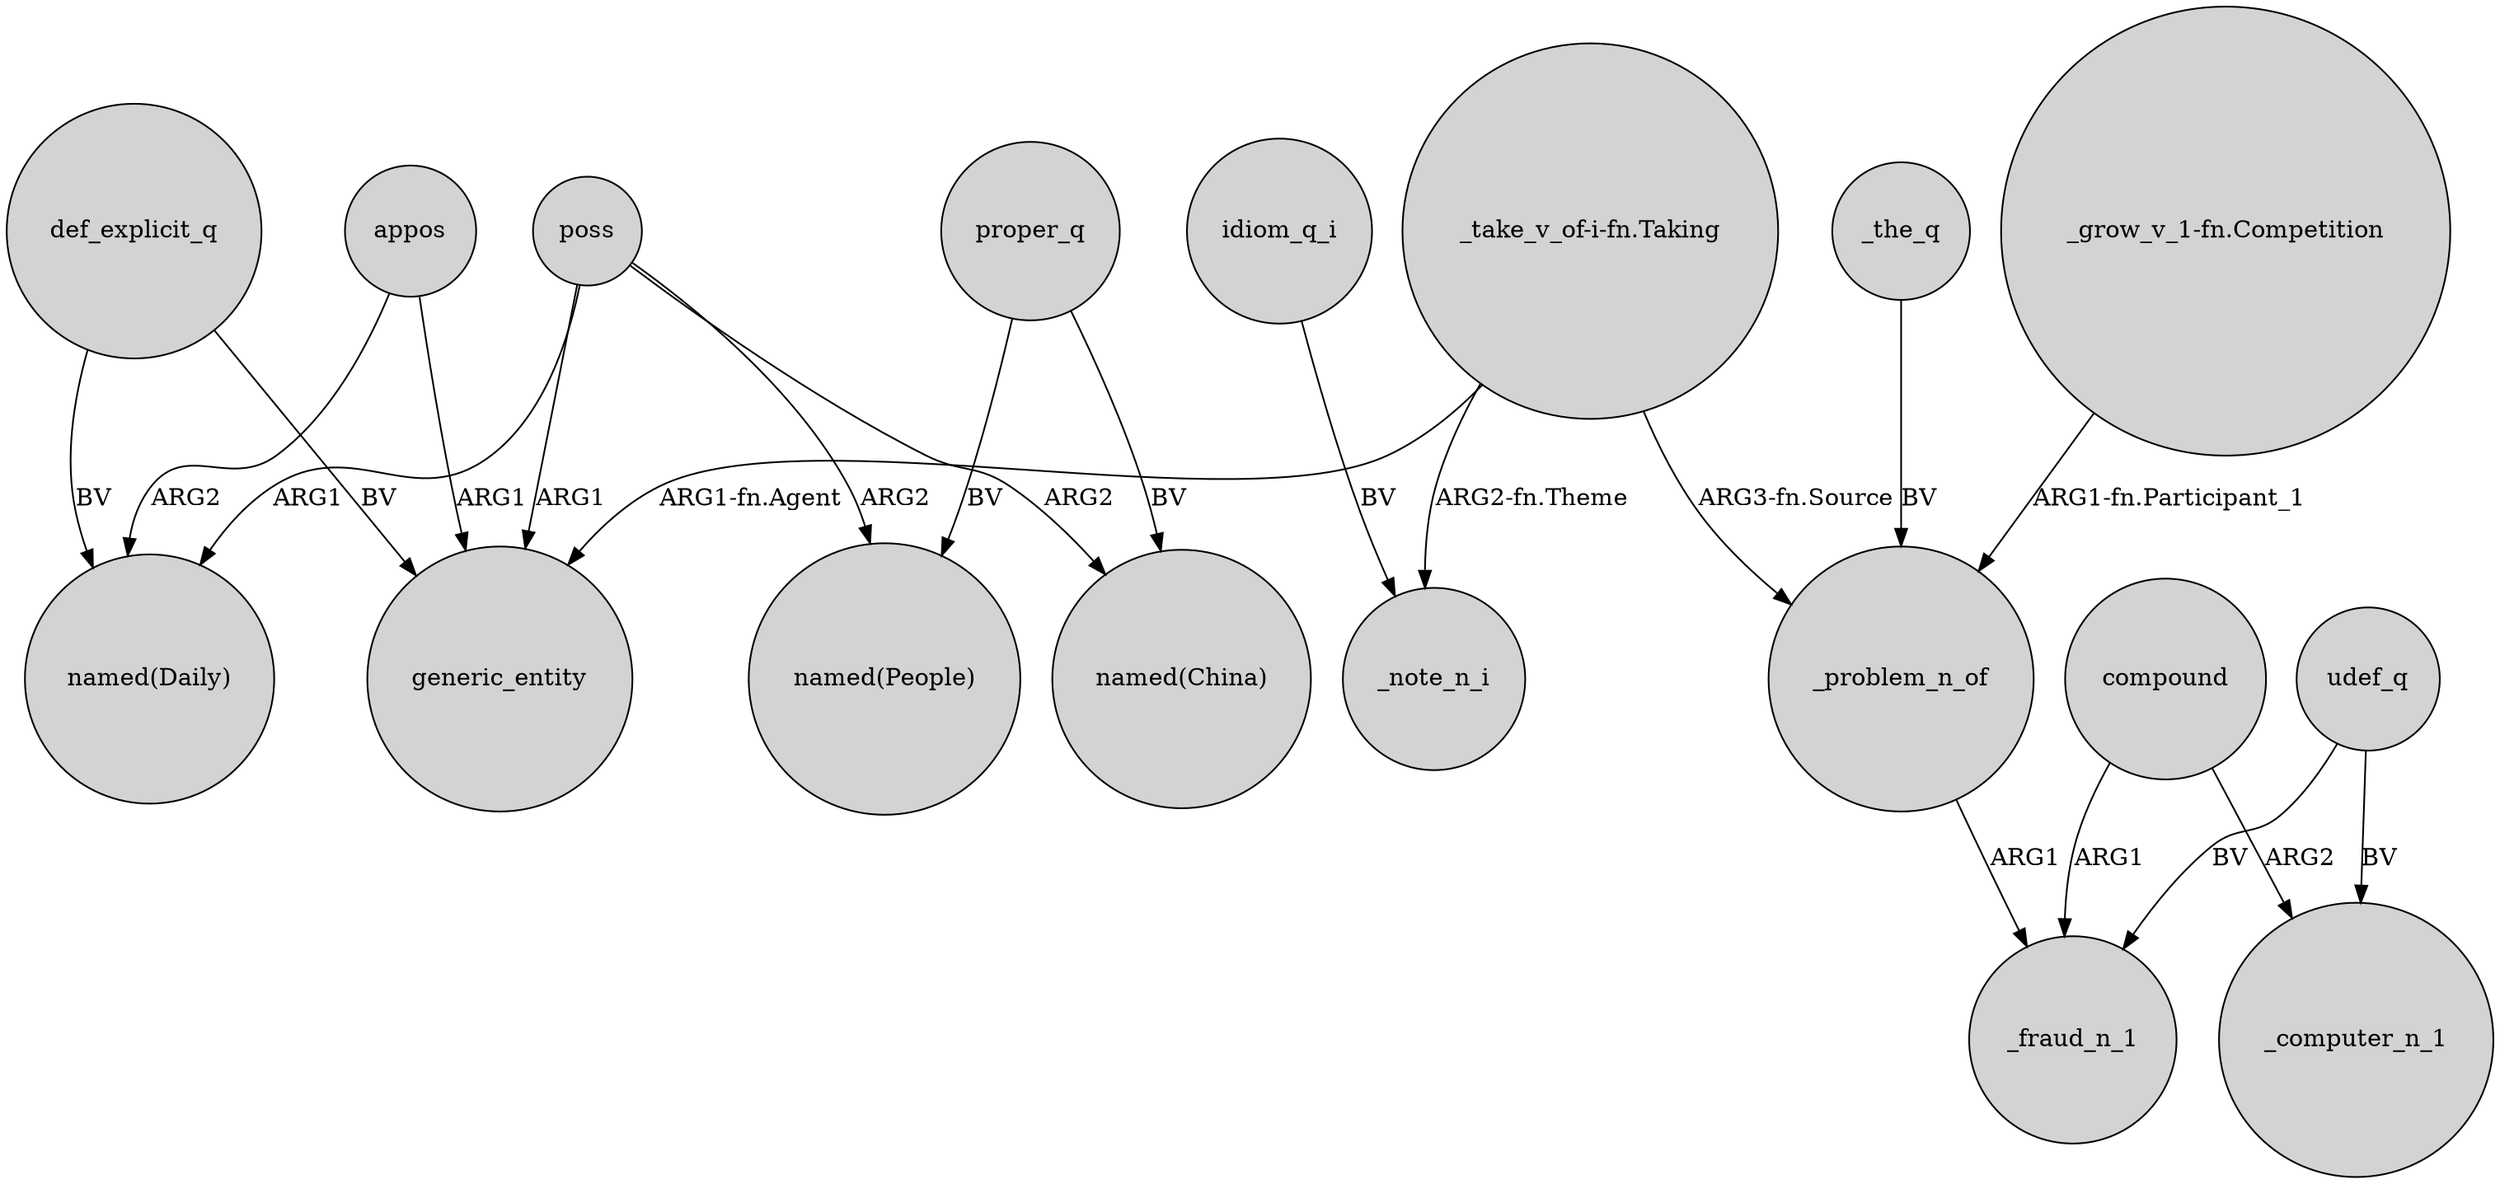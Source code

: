 digraph {
	node [shape=circle style=filled]
	def_explicit_q -> "named(Daily)" [label=BV]
	def_explicit_q -> generic_entity [label=BV]
	compound -> _computer_n_1 [label=ARG2]
	proper_q -> "named(People)" [label=BV]
	poss -> "named(People)" [label=ARG2]
	"_take_v_of-i-fn.Taking" -> generic_entity [label="ARG1-fn.Agent"]
	poss -> generic_entity [label=ARG1]
	idiom_q_i -> _note_n_i [label=BV]
	_the_q -> _problem_n_of [label=BV]
	appos -> "named(Daily)" [label=ARG2]
	compound -> _fraud_n_1 [label=ARG1]
	udef_q -> _computer_n_1 [label=BV]
	poss -> "named(Daily)" [label=ARG1]
	"_take_v_of-i-fn.Taking" -> _note_n_i [label="ARG2-fn.Theme"]
	"_grow_v_1-fn.Competition" -> _problem_n_of [label="ARG1-fn.Participant_1"]
	"_take_v_of-i-fn.Taking" -> _problem_n_of [label="ARG3-fn.Source"]
	proper_q -> "named(China)" [label=BV]
	appos -> generic_entity [label=ARG1]
	_problem_n_of -> _fraud_n_1 [label=ARG1]
	poss -> "named(China)" [label=ARG2]
	udef_q -> _fraud_n_1 [label=BV]
}
